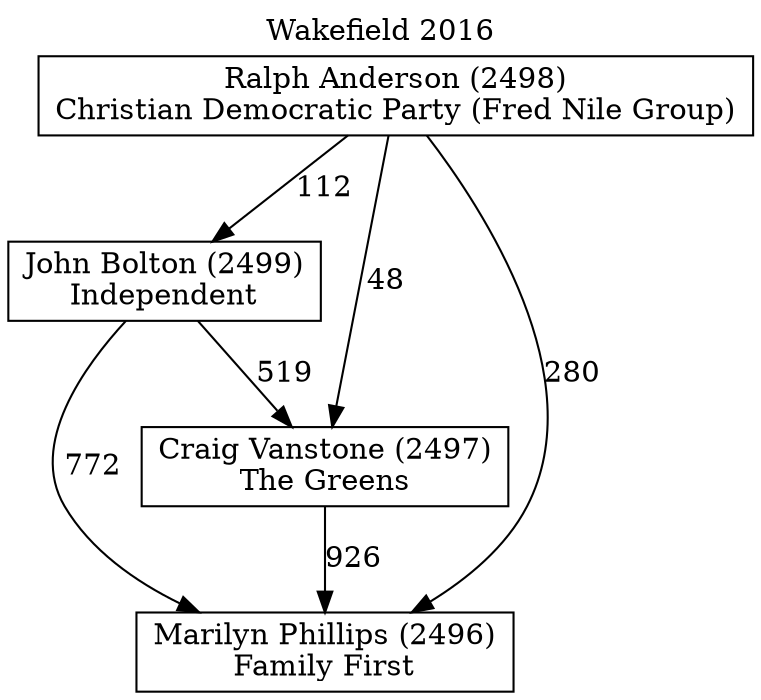 // House preference flow
digraph "Marilyn Phillips (2496)_Wakefield_2016" {
	graph [label="Wakefield 2016" labelloc=t mclimit=10]
	node [shape=box]
	"John Bolton (2499)" [label="John Bolton (2499)
Independent"]
	"Craig Vanstone (2497)" [label="Craig Vanstone (2497)
The Greens"]
	"Ralph Anderson (2498)" [label="Ralph Anderson (2498)
Christian Democratic Party (Fred Nile Group)"]
	"Marilyn Phillips (2496)" [label="Marilyn Phillips (2496)
Family First"]
	"John Bolton (2499)" -> "Craig Vanstone (2497)" [label=519]
	"Craig Vanstone (2497)" -> "Marilyn Phillips (2496)" [label=926]
	"Ralph Anderson (2498)" -> "Craig Vanstone (2497)" [label=48]
	"Ralph Anderson (2498)" -> "Marilyn Phillips (2496)" [label=280]
	"John Bolton (2499)" -> "Marilyn Phillips (2496)" [label=772]
	"Ralph Anderson (2498)" -> "John Bolton (2499)" [label=112]
}

